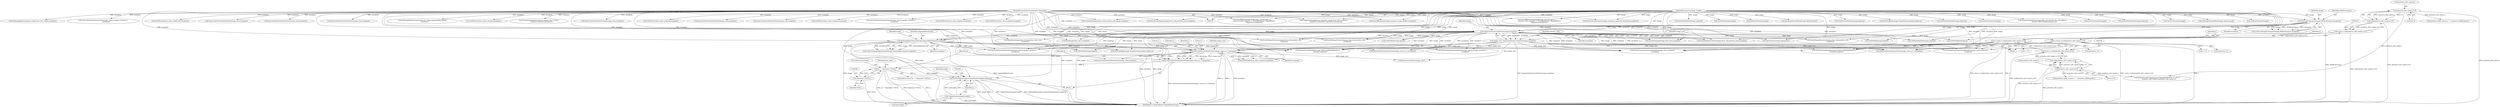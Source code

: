 digraph "0_ImageMagick_726812fa2fa7ce16bcf58f6e115f65427a1c0950_2@pointer" {
"1000276" [label="(Call,SetPixelAlpha(image,ClampToQuantum(pixel.alpha),q))"];
"1000239" [label="(Call,SetImageAlphaChannel(image,OpaqueAlphaChannel,exception))"];
"1000221" [label="(Call,AcquireAuthenticCacheView(image,exception))"];
"1000188" [label="(Call,SetImageColorspace(image,sRGBColorspace,exception))"];
"1000104" [label="(MethodParameterIn,Image *image)"];
"1000107" [label="(MethodParameterIn,ExceptionInfo *exception)"];
"1000278" [label="(Call,ClampToQuantum(pixel.alpha))"];
"1000263" [label="(Call,q == (Quantum *) NULL)"];
"1000253" [label="(Call,q=GetCacheViewAuthenticPixels(image_view,x,y,1,1,exception))"];
"1000255" [label="(Call,GetCacheViewAuthenticPixels(image_view,x,y,1,1,exception))"];
"1000219" [label="(Call,image_view=AcquireAuthenticCacheView(image,exception))"];
"1000195" [label="(Call,x=(ssize_t) ceil(primitive_info->point.x-0.5))"];
"1000197" [label="(Call,(ssize_t) ceil(primitive_info->point.x-0.5))"];
"1000199" [label="(Call,ceil(primitive_info->point.x-0.5))"];
"1000200" [label="(Call,primitive_info->point.x-0.5)"];
"1000207" [label="(Call,y=(ssize_t) ceil(primitive_info->point.y-0.5))"];
"1000209" [label="(Call,(ssize_t) ceil(primitive_info->point.y-0.5))"];
"1000211" [label="(Call,ceil(primitive_info->point.y-0.5))"];
"1000212" [label="(Call,primitive_info->point.y-0.5)"];
"1000265" [label="(Call,(Quantum *) NULL)"];
"1000108" [label="(Block,)"];
"1000711" [label="(Call,GetPixelChannels(image))"];
"1000189" [label="(Identifier,image)"];
"1000265" [label="(Call,(Quantum *) NULL)"];
"1000482" [label="(Call,SetImageChannelMask(image,channel_mask))"];
"1000715" [label="(Call,SyncCacheViewAuthenticPixels(image_view,exception))"];
"1000822" [label="(Call,GetCacheViewAuthenticPixels(image_view,0,y,image->columns,1,\n              exception))"];
"1000199" [label="(Call,ceil(primitive_info->point.x-0.5))"];
"1000464" [label="(Call,FloodfillPaintImage(image,draw_info,&target,x,y,\n            primitive_info->method == FloodfillMethod ? MagickFalse :\n            MagickTrue,exception))"];
"1000197" [label="(Call,(ssize_t) ceil(primitive_info->point.x-0.5))"];
"1000595" [label="(Call,GetPixelInfo(image,&pixel))"];
"1001212" [label="(Call,x < 0)"];
"1000207" [label="(Call,y=(ssize_t) ceil(primitive_info->point.y-0.5))"];
"1000191" [label="(Identifier,exception)"];
"1000694" [label="(Call,GetPixelChannels(image))"];
"1000254" [label="(Identifier,q)"];
"1001629" [label="(MethodReturn,MagickExport MagickBooleanType)"];
"1001054" [label="(Call,SetImageAlphaChannel(composite_image,OpaqueAlphaChannel,\n          exception))"];
"1000852" [label="(Call,GetFillColor(draw_info,x,y,&pixel,exception))"];
"1001072" [label="(Call,SetGeometry(image,&geometry))"];
"1000912" [label="(Call,ReadInlineImage(clone_info,primitive_info->text,\n          exception))"];
"1001174" [label="(Call,CompositeImage(image,composite_image,draw_info->compose,\n          MagickTrue,geometry.x,geometry.y,exception))"];
"1000218" [label="(Literal,0.5)"];
"1001497" [label="(Call,primitive_info[i-1].point.y == primitive_info[0].point.y)"];
"1001552" [label="(Call,DrawPolygonPrimitive(image,draw_info,primitive_info,\n                exception))"];
"1000104" [label="(MethodParameterIn,Image *image)"];
"1001038" [label="(Call,TransformImage(&composite_image,(char *) NULL,\n            composite_geometry,exception))"];
"1000188" [label="(Call,SetImageColorspace(image,sRGBColorspace,exception))"];
"1000285" [label="(Call,SyncCacheViewAuthenticPixels(image_view,exception))"];
"1000226" [label="(Identifier,primitive_info)"];
"1000206" [label="(Literal,0.5)"];
"1000277" [label="(Identifier,image)"];
"1001581" [label="(Call,DrawPolygonPrimitive(image,clone_info,primitive_info,\n             exception))"];
"1001165" [label="(Call,DrawAffineImage(image,composite_image,&affine,exception))"];
"1000780" [label="(Call,FloodfillPaintImage(image,draw_info,&target,x,y,\n            primitive_info->method == FloodfillMethod ? MagickFalse :\n            MagickTrue,exception))"];
"1000212" [label="(Call,primitive_info->point.y-0.5)"];
"1000354" [label="(Call,GetPixelInfoPixel(image,q,&pixel))"];
"1000253" [label="(Call,q=GetCacheViewAuthenticPixels(image_view,x,y,1,1,exception))"];
"1000256" [label="(Identifier,image_view)"];
"1001608" [label="(Call,DestroyCacheView(image_view))"];
"1000255" [label="(Call,GetCacheViewAuthenticPixels(image_view,x,y,1,1,exception))"];
"1001264" [label="(Call,SyncCacheViewAuthenticPixels(image_view,exception))"];
"1001199" [label="(Call,y < 0)"];
"1000389" [label="(Call,GetPixelChannels(image))"];
"1000581" [label="(Call,GetCacheViewAuthenticPixels(image_view,x,y,1,1,exception))"];
"1000370" [label="(Call,GetPixelChannels(image))"];
"1000459" [label="(Call,SetImageChannelMask(image,AlphaChannel))"];
"1000200" [label="(Call,primitive_info->point.x-0.5)"];
"1000222" [label="(Identifier,image)"];
"1000259" [label="(Literal,1)"];
"1000697" [label="(Call,GetFillColor(draw_info,x,y,&pixel,exception))"];
"1000730" [label="(Call,GetOneVirtualPixelInfo(image,TileVirtualPixelMethod,x,y,\n            &target,exception))"];
"1001121" [label="(Call,ParseGravityGeometry(image,composite_geometry,&geometry,exception))"];
"1000201" [label="(Call,primitive_info->point.x)"];
"1000209" [label="(Call,(ssize_t) ceil(primitive_info->point.y-0.5))"];
"1000393" [label="(Call,SyncCacheViewAuthenticPixels(image_view,exception))"];
"1000613" [label="(Call,SyncCacheViewAuthenticPixels(image_view,exception))"];
"1000373" [label="(Call,GetFillColor(draw_info,x,y,&pixel,exception))"];
"1000932" [label="(Call,ReadImage(clone_info,exception))"];
"1000324" [label="(Call,GetCacheViewAuthenticPixels(image_view,0,y,image->columns,1,\n              exception))"];
"1000268" [label="(ControlStructure,break;)"];
"1000859" [label="(Call,SetPixelViaPixelInfo(image,&pixel,q))"];
"1000507" [label="(Call,GetCacheViewAuthenticPixels(image_view,0,y,image->columns,1,\n              exception))"];
"1000279" [label="(Call,pixel.alpha)"];
"1000221" [label="(Call,AcquireAuthenticCacheView(image,exception))"];
"1000237" [label="(Call,(void) SetImageAlphaChannel(image,OpaqueAlphaChannel,exception))"];
"1000264" [label="(Identifier,q)"];
"1001088" [label="(Call,geometry.y=y)"];
"1000537" [label="(Call,GetFillColor(draw_info,x,y,&pixel,exception))"];
"1000599" [label="(Call,GetFillColor(draw_info,x,y,&pixel,exception))"];
"1001066" [label="(Call,SetImageAlpha(composite_image,draw_info->alpha,exception))"];
"1000380" [label="(Call,SetPixelAlpha(image,ClampToQuantum(pixel.alpha),q))"];
"1000270" [label="(Identifier,draw_info)"];
"1001225" [label="(Call,GetCacheViewAuthenticPixels(image_view,x,y,1,1,exception))"];
"1000240" [label="(Identifier,image)"];
"1000276" [label="(Call,SetPixelAlpha(image,ClampToQuantum(pixel.alpha),q))"];
"1001300" [label="(Call,FormatLocaleString(geometry,MagickPathExtent,\"%+f%+f\",\n        primitive_info->point.x,primitive_info->point.y))"];
"1000190" [label="(Identifier,sRGBColorspace)"];
"1000186" [label="(Call,(void) SetImageColorspace(image,sRGBColorspace,exception))"];
"1000208" [label="(Identifier,y)"];
"1000257" [label="(Identifier,x)"];
"1000211" [label="(Call,ceil(primitive_info->point.y-0.5))"];
"1000263" [label="(Call,q == (Quantum *) NULL)"];
"1000241" [label="(Identifier,OpaqueAlphaChannel)"];
"1000704" [label="(Call,SetPixelViaPixelInfo(image,&pixel,q))"];
"1000239" [label="(Call,SetImageAlphaChannel(image,OpaqueAlphaChannel,exception))"];
"1000195" [label="(Call,x=(ssize_t) ceil(primitive_info->point.x-0.5))"];
"1000107" [label="(MethodParameterIn,ExceptionInfo *exception)"];
"1000866" [label="(Call,GetPixelChannels(image))"];
"1001480" [label="(Call,primitive_info[i-1].point.x == primitive_info[0].point.x)"];
"1000296" [label="(Call,GetOneCacheViewVirtualPixelInfo(image_view,x,y,&target,\n            exception))"];
"1001083" [label="(Call,geometry.x=x)"];
"1000624" [label="(Call,GetOneCacheViewVirtualPixelInfo(image_view,x,y,&target,\n            exception))"];
"1001324" [label="(Call,AnnotateImage(image,clone_info,exception))"];
"1001420" [label="(Call,DrawDashPolygon(draw_info,primitive_info,image,exception))"];
"1001600" [label="(Call,DrawPolygonPrimitive(image,draw_info,primitive_info,exception))"];
"1000648" [label="(Call,GetCacheViewAuthenticPixels(image_view,0,y,image->columns,1,\n              exception))"];
"1001239" [label="(Call,GetFillColor(draw_info,x,y,&fill_color,exception))"];
"1000220" [label="(Identifier,image_view)"];
"1000219" [label="(Call,image_view=AcquireAuthenticCacheView(image,exception))"];
"1001246" [label="(Call,CompositePixelOver(image,&fill_color,(double) fill_color.alpha,q,\n        (double) GetPixelAlpha(image,q),q))"];
"1001409" [label="(Call,DrawPolygonPrimitive(image,clone_info,primitive_info,\n             exception))"];
"1000267" [label="(Identifier,NULL)"];
"1000223" [label="(Identifier,exception)"];
"1000303" [label="(Call,GetPixelInfo(image,&pixel))"];
"1000242" [label="(Identifier,exception)"];
"1000278" [label="(Call,ClampToQuantum(pixel.alpha))"];
"1000557" [label="(Call,SyncCacheViewAuthenticPixels(image_view,exception))"];
"1000196" [label="(Identifier,x)"];
"1000258" [label="(Identifier,y)"];
"1000213" [label="(Call,primitive_info->point.y)"];
"1000260" [label="(Literal,1)"];
"1000553" [label="(Call,GetPixelChannels(image))"];
"1000262" [label="(ControlStructure,if (q == (Quantum *) NULL))"];
"1001592" [label="(Call,DrawStrokePolygon(image,draw_info,primitive_info,exception))"];
"1000269" [label="(Call,GetFillColor(draw_info,x,y,&pixel,exception))"];
"1000282" [label="(Identifier,q)"];
"1000544" [label="(Call,SetPixelAlpha(image,ClampToQuantum(pixel.alpha),q))"];
"1000606" [label="(Call,SetPixelViaPixelInfo(image,&pixel,q))"];
"1000801" [label="(Call,GetPixelInfo(image,&pixel))"];
"1000261" [label="(Identifier,exception)"];
"1000250" [label="(Block,)"];
"1000678" [label="(Call,GetPixelInfoPixel(image,q,&pixel))"];
"1001258" [label="(Call,GetPixelAlpha(image,q))"];
"1000409" [label="(Call,GetOneVirtualPixelInfo(image,TileVirtualPixelMethod,x,y,\n            &target,exception))"];
"1000870" [label="(Call,SyncCacheViewAuthenticPixels(image_view,exception))"];
"1000276" -> "1000250"  [label="AST: "];
"1000276" -> "1000282"  [label="CFG: "];
"1000277" -> "1000276"  [label="AST: "];
"1000278" -> "1000276"  [label="AST: "];
"1000282" -> "1000276"  [label="AST: "];
"1000284" -> "1000276"  [label="CFG: "];
"1000276" -> "1001629"  [label="DDG: q"];
"1000276" -> "1001629"  [label="DDG: ClampToQuantum(pixel.alpha)"];
"1000276" -> "1001629"  [label="DDG: SetPixelAlpha(image,ClampToQuantum(pixel.alpha),q)"];
"1000276" -> "1001629"  [label="DDG: image"];
"1000239" -> "1000276"  [label="DDG: image"];
"1000221" -> "1000276"  [label="DDG: image"];
"1000104" -> "1000276"  [label="DDG: image"];
"1000278" -> "1000276"  [label="DDG: pixel.alpha"];
"1000263" -> "1000276"  [label="DDG: q"];
"1000239" -> "1000237"  [label="AST: "];
"1000239" -> "1000242"  [label="CFG: "];
"1000240" -> "1000239"  [label="AST: "];
"1000241" -> "1000239"  [label="AST: "];
"1000242" -> "1000239"  [label="AST: "];
"1000237" -> "1000239"  [label="CFG: "];
"1000239" -> "1001629"  [label="DDG: image"];
"1000239" -> "1001629"  [label="DDG: exception"];
"1000239" -> "1001629"  [label="DDG: OpaqueAlphaChannel"];
"1000239" -> "1000237"  [label="DDG: image"];
"1000239" -> "1000237"  [label="DDG: OpaqueAlphaChannel"];
"1000239" -> "1000237"  [label="DDG: exception"];
"1000221" -> "1000239"  [label="DDG: image"];
"1000221" -> "1000239"  [label="DDG: exception"];
"1000104" -> "1000239"  [label="DDG: image"];
"1000107" -> "1000239"  [label="DDG: exception"];
"1000239" -> "1000255"  [label="DDG: exception"];
"1000239" -> "1000296"  [label="DDG: exception"];
"1000239" -> "1000303"  [label="DDG: image"];
"1000239" -> "1000409"  [label="DDG: image"];
"1000239" -> "1000409"  [label="DDG: exception"];
"1000239" -> "1000507"  [label="DDG: exception"];
"1000239" -> "1000544"  [label="DDG: image"];
"1000221" -> "1000219"  [label="AST: "];
"1000221" -> "1000223"  [label="CFG: "];
"1000222" -> "1000221"  [label="AST: "];
"1000223" -> "1000221"  [label="AST: "];
"1000219" -> "1000221"  [label="CFG: "];
"1000221" -> "1001629"  [label="DDG: exception"];
"1000221" -> "1001629"  [label="DDG: image"];
"1000221" -> "1000219"  [label="DDG: image"];
"1000221" -> "1000219"  [label="DDG: exception"];
"1000188" -> "1000221"  [label="DDG: image"];
"1000188" -> "1000221"  [label="DDG: exception"];
"1000104" -> "1000221"  [label="DDG: image"];
"1000107" -> "1000221"  [label="DDG: exception"];
"1000221" -> "1000255"  [label="DDG: exception"];
"1000221" -> "1000296"  [label="DDG: exception"];
"1000221" -> "1000303"  [label="DDG: image"];
"1000221" -> "1000409"  [label="DDG: image"];
"1000221" -> "1000409"  [label="DDG: exception"];
"1000221" -> "1000507"  [label="DDG: exception"];
"1000221" -> "1000544"  [label="DDG: image"];
"1000221" -> "1000581"  [label="DDG: exception"];
"1000221" -> "1000595"  [label="DDG: image"];
"1000221" -> "1000624"  [label="DDG: exception"];
"1000221" -> "1000678"  [label="DDG: image"];
"1000221" -> "1000730"  [label="DDG: image"];
"1000221" -> "1000730"  [label="DDG: exception"];
"1000221" -> "1000801"  [label="DDG: image"];
"1000221" -> "1000822"  [label="DDG: exception"];
"1000221" -> "1000912"  [label="DDG: exception"];
"1000221" -> "1000932"  [label="DDG: exception"];
"1000221" -> "1001072"  [label="DDG: image"];
"1000221" -> "1001225"  [label="DDG: exception"];
"1000221" -> "1001258"  [label="DDG: image"];
"1000221" -> "1001324"  [label="DDG: image"];
"1000221" -> "1001324"  [label="DDG: exception"];
"1000221" -> "1001409"  [label="DDG: image"];
"1000221" -> "1001409"  [label="DDG: exception"];
"1000221" -> "1001552"  [label="DDG: image"];
"1000221" -> "1001552"  [label="DDG: exception"];
"1000221" -> "1001581"  [label="DDG: image"];
"1000221" -> "1001581"  [label="DDG: exception"];
"1000221" -> "1001600"  [label="DDG: image"];
"1000221" -> "1001600"  [label="DDG: exception"];
"1000188" -> "1000186"  [label="AST: "];
"1000188" -> "1000191"  [label="CFG: "];
"1000189" -> "1000188"  [label="AST: "];
"1000190" -> "1000188"  [label="AST: "];
"1000191" -> "1000188"  [label="AST: "];
"1000186" -> "1000188"  [label="CFG: "];
"1000188" -> "1001629"  [label="DDG: sRGBColorspace"];
"1000188" -> "1000186"  [label="DDG: image"];
"1000188" -> "1000186"  [label="DDG: sRGBColorspace"];
"1000188" -> "1000186"  [label="DDG: exception"];
"1000104" -> "1000188"  [label="DDG: image"];
"1000107" -> "1000188"  [label="DDG: exception"];
"1000104" -> "1000103"  [label="AST: "];
"1000104" -> "1001629"  [label="DDG: image"];
"1000104" -> "1000303"  [label="DDG: image"];
"1000104" -> "1000354"  [label="DDG: image"];
"1000104" -> "1000370"  [label="DDG: image"];
"1000104" -> "1000380"  [label="DDG: image"];
"1000104" -> "1000389"  [label="DDG: image"];
"1000104" -> "1000409"  [label="DDG: image"];
"1000104" -> "1000459"  [label="DDG: image"];
"1000104" -> "1000464"  [label="DDG: image"];
"1000104" -> "1000482"  [label="DDG: image"];
"1000104" -> "1000544"  [label="DDG: image"];
"1000104" -> "1000553"  [label="DDG: image"];
"1000104" -> "1000595"  [label="DDG: image"];
"1000104" -> "1000606"  [label="DDG: image"];
"1000104" -> "1000678"  [label="DDG: image"];
"1000104" -> "1000694"  [label="DDG: image"];
"1000104" -> "1000704"  [label="DDG: image"];
"1000104" -> "1000711"  [label="DDG: image"];
"1000104" -> "1000730"  [label="DDG: image"];
"1000104" -> "1000780"  [label="DDG: image"];
"1000104" -> "1000801"  [label="DDG: image"];
"1000104" -> "1000859"  [label="DDG: image"];
"1000104" -> "1000866"  [label="DDG: image"];
"1000104" -> "1001072"  [label="DDG: image"];
"1000104" -> "1001121"  [label="DDG: image"];
"1000104" -> "1001165"  [label="DDG: image"];
"1000104" -> "1001174"  [label="DDG: image"];
"1000104" -> "1001246"  [label="DDG: image"];
"1000104" -> "1001258"  [label="DDG: image"];
"1000104" -> "1001324"  [label="DDG: image"];
"1000104" -> "1001409"  [label="DDG: image"];
"1000104" -> "1001420"  [label="DDG: image"];
"1000104" -> "1001552"  [label="DDG: image"];
"1000104" -> "1001581"  [label="DDG: image"];
"1000104" -> "1001592"  [label="DDG: image"];
"1000104" -> "1001600"  [label="DDG: image"];
"1000107" -> "1000103"  [label="AST: "];
"1000107" -> "1001629"  [label="DDG: exception"];
"1000107" -> "1000255"  [label="DDG: exception"];
"1000107" -> "1000269"  [label="DDG: exception"];
"1000107" -> "1000285"  [label="DDG: exception"];
"1000107" -> "1000296"  [label="DDG: exception"];
"1000107" -> "1000324"  [label="DDG: exception"];
"1000107" -> "1000373"  [label="DDG: exception"];
"1000107" -> "1000393"  [label="DDG: exception"];
"1000107" -> "1000409"  [label="DDG: exception"];
"1000107" -> "1000464"  [label="DDG: exception"];
"1000107" -> "1000507"  [label="DDG: exception"];
"1000107" -> "1000537"  [label="DDG: exception"];
"1000107" -> "1000557"  [label="DDG: exception"];
"1000107" -> "1000581"  [label="DDG: exception"];
"1000107" -> "1000599"  [label="DDG: exception"];
"1000107" -> "1000613"  [label="DDG: exception"];
"1000107" -> "1000624"  [label="DDG: exception"];
"1000107" -> "1000648"  [label="DDG: exception"];
"1000107" -> "1000697"  [label="DDG: exception"];
"1000107" -> "1000715"  [label="DDG: exception"];
"1000107" -> "1000730"  [label="DDG: exception"];
"1000107" -> "1000780"  [label="DDG: exception"];
"1000107" -> "1000822"  [label="DDG: exception"];
"1000107" -> "1000852"  [label="DDG: exception"];
"1000107" -> "1000870"  [label="DDG: exception"];
"1000107" -> "1000912"  [label="DDG: exception"];
"1000107" -> "1000932"  [label="DDG: exception"];
"1000107" -> "1001038"  [label="DDG: exception"];
"1000107" -> "1001054"  [label="DDG: exception"];
"1000107" -> "1001066"  [label="DDG: exception"];
"1000107" -> "1001121"  [label="DDG: exception"];
"1000107" -> "1001165"  [label="DDG: exception"];
"1000107" -> "1001174"  [label="DDG: exception"];
"1000107" -> "1001225"  [label="DDG: exception"];
"1000107" -> "1001239"  [label="DDG: exception"];
"1000107" -> "1001264"  [label="DDG: exception"];
"1000107" -> "1001324"  [label="DDG: exception"];
"1000107" -> "1001409"  [label="DDG: exception"];
"1000107" -> "1001420"  [label="DDG: exception"];
"1000107" -> "1001552"  [label="DDG: exception"];
"1000107" -> "1001581"  [label="DDG: exception"];
"1000107" -> "1001592"  [label="DDG: exception"];
"1000107" -> "1001600"  [label="DDG: exception"];
"1000278" -> "1000279"  [label="CFG: "];
"1000279" -> "1000278"  [label="AST: "];
"1000282" -> "1000278"  [label="CFG: "];
"1000278" -> "1001629"  [label="DDG: pixel.alpha"];
"1000263" -> "1000262"  [label="AST: "];
"1000263" -> "1000265"  [label="CFG: "];
"1000264" -> "1000263"  [label="AST: "];
"1000265" -> "1000263"  [label="AST: "];
"1000268" -> "1000263"  [label="CFG: "];
"1000270" -> "1000263"  [label="CFG: "];
"1000263" -> "1001629"  [label="DDG: (Quantum *) NULL"];
"1000263" -> "1001629"  [label="DDG: q"];
"1000263" -> "1001629"  [label="DDG: q == (Quantum *) NULL"];
"1000253" -> "1000263"  [label="DDG: q"];
"1000265" -> "1000263"  [label="DDG: NULL"];
"1000253" -> "1000250"  [label="AST: "];
"1000253" -> "1000255"  [label="CFG: "];
"1000254" -> "1000253"  [label="AST: "];
"1000255" -> "1000253"  [label="AST: "];
"1000264" -> "1000253"  [label="CFG: "];
"1000253" -> "1001629"  [label="DDG: GetCacheViewAuthenticPixels(image_view,x,y,1,1,exception)"];
"1000255" -> "1000253"  [label="DDG: exception"];
"1000255" -> "1000253"  [label="DDG: image_view"];
"1000255" -> "1000253"  [label="DDG: 1"];
"1000255" -> "1000253"  [label="DDG: y"];
"1000255" -> "1000253"  [label="DDG: x"];
"1000255" -> "1000261"  [label="CFG: "];
"1000256" -> "1000255"  [label="AST: "];
"1000257" -> "1000255"  [label="AST: "];
"1000258" -> "1000255"  [label="AST: "];
"1000259" -> "1000255"  [label="AST: "];
"1000260" -> "1000255"  [label="AST: "];
"1000261" -> "1000255"  [label="AST: "];
"1000255" -> "1001629"  [label="DDG: y"];
"1000255" -> "1001629"  [label="DDG: x"];
"1000255" -> "1001629"  [label="DDG: exception"];
"1000219" -> "1000255"  [label="DDG: image_view"];
"1000195" -> "1000255"  [label="DDG: x"];
"1000207" -> "1000255"  [label="DDG: y"];
"1000255" -> "1000269"  [label="DDG: x"];
"1000255" -> "1000269"  [label="DDG: y"];
"1000255" -> "1000269"  [label="DDG: exception"];
"1000255" -> "1000285"  [label="DDG: image_view"];
"1000255" -> "1001608"  [label="DDG: image_view"];
"1000219" -> "1000108"  [label="AST: "];
"1000220" -> "1000219"  [label="AST: "];
"1000226" -> "1000219"  [label="CFG: "];
"1000219" -> "1001629"  [label="DDG: AcquireAuthenticCacheView(image,exception)"];
"1000219" -> "1000296"  [label="DDG: image_view"];
"1000219" -> "1000507"  [label="DDG: image_view"];
"1000219" -> "1000581"  [label="DDG: image_view"];
"1000219" -> "1000624"  [label="DDG: image_view"];
"1000219" -> "1000822"  [label="DDG: image_view"];
"1000219" -> "1001225"  [label="DDG: image_view"];
"1000219" -> "1001608"  [label="DDG: image_view"];
"1000195" -> "1000108"  [label="AST: "];
"1000195" -> "1000197"  [label="CFG: "];
"1000196" -> "1000195"  [label="AST: "];
"1000197" -> "1000195"  [label="AST: "];
"1000208" -> "1000195"  [label="CFG: "];
"1000195" -> "1001629"  [label="DDG: (ssize_t) ceil(primitive_info->point.x-0.5)"];
"1000195" -> "1001629"  [label="DDG: x"];
"1000197" -> "1000195"  [label="DDG: ceil(primitive_info->point.x-0.5)"];
"1000195" -> "1000296"  [label="DDG: x"];
"1000195" -> "1000409"  [label="DDG: x"];
"1000195" -> "1000581"  [label="DDG: x"];
"1000195" -> "1000624"  [label="DDG: x"];
"1000195" -> "1000730"  [label="DDG: x"];
"1000195" -> "1001083"  [label="DDG: x"];
"1000195" -> "1001212"  [label="DDG: x"];
"1000197" -> "1000199"  [label="CFG: "];
"1000198" -> "1000197"  [label="AST: "];
"1000199" -> "1000197"  [label="AST: "];
"1000197" -> "1001629"  [label="DDG: ceil(primitive_info->point.x-0.5)"];
"1000199" -> "1000197"  [label="DDG: primitive_info->point.x-0.5"];
"1000199" -> "1000200"  [label="CFG: "];
"1000200" -> "1000199"  [label="AST: "];
"1000199" -> "1001629"  [label="DDG: primitive_info->point.x-0.5"];
"1000200" -> "1000199"  [label="DDG: primitive_info->point.x"];
"1000200" -> "1000199"  [label="DDG: 0.5"];
"1000200" -> "1000206"  [label="CFG: "];
"1000201" -> "1000200"  [label="AST: "];
"1000206" -> "1000200"  [label="AST: "];
"1000200" -> "1001629"  [label="DDG: primitive_info->point.x"];
"1000200" -> "1001300"  [label="DDG: primitive_info->point.x"];
"1000200" -> "1001480"  [label="DDG: primitive_info->point.x"];
"1000207" -> "1000108"  [label="AST: "];
"1000207" -> "1000209"  [label="CFG: "];
"1000208" -> "1000207"  [label="AST: "];
"1000209" -> "1000207"  [label="AST: "];
"1000220" -> "1000207"  [label="CFG: "];
"1000207" -> "1001629"  [label="DDG: (ssize_t) ceil(primitive_info->point.y-0.5)"];
"1000207" -> "1001629"  [label="DDG: y"];
"1000209" -> "1000207"  [label="DDG: ceil(primitive_info->point.y-0.5)"];
"1000207" -> "1000296"  [label="DDG: y"];
"1000207" -> "1000409"  [label="DDG: y"];
"1000207" -> "1000581"  [label="DDG: y"];
"1000207" -> "1000624"  [label="DDG: y"];
"1000207" -> "1000730"  [label="DDG: y"];
"1000207" -> "1001088"  [label="DDG: y"];
"1000207" -> "1001199"  [label="DDG: y"];
"1000209" -> "1000211"  [label="CFG: "];
"1000210" -> "1000209"  [label="AST: "];
"1000211" -> "1000209"  [label="AST: "];
"1000209" -> "1001629"  [label="DDG: ceil(primitive_info->point.y-0.5)"];
"1000211" -> "1000209"  [label="DDG: primitive_info->point.y-0.5"];
"1000211" -> "1000212"  [label="CFG: "];
"1000212" -> "1000211"  [label="AST: "];
"1000211" -> "1001629"  [label="DDG: primitive_info->point.y-0.5"];
"1000212" -> "1000211"  [label="DDG: primitive_info->point.y"];
"1000212" -> "1000211"  [label="DDG: 0.5"];
"1000212" -> "1000218"  [label="CFG: "];
"1000213" -> "1000212"  [label="AST: "];
"1000218" -> "1000212"  [label="AST: "];
"1000212" -> "1001629"  [label="DDG: primitive_info->point.y"];
"1000212" -> "1001300"  [label="DDG: primitive_info->point.y"];
"1000212" -> "1001497"  [label="DDG: primitive_info->point.y"];
"1000265" -> "1000267"  [label="CFG: "];
"1000266" -> "1000265"  [label="AST: "];
"1000267" -> "1000265"  [label="AST: "];
"1000265" -> "1001629"  [label="DDG: NULL"];
}
